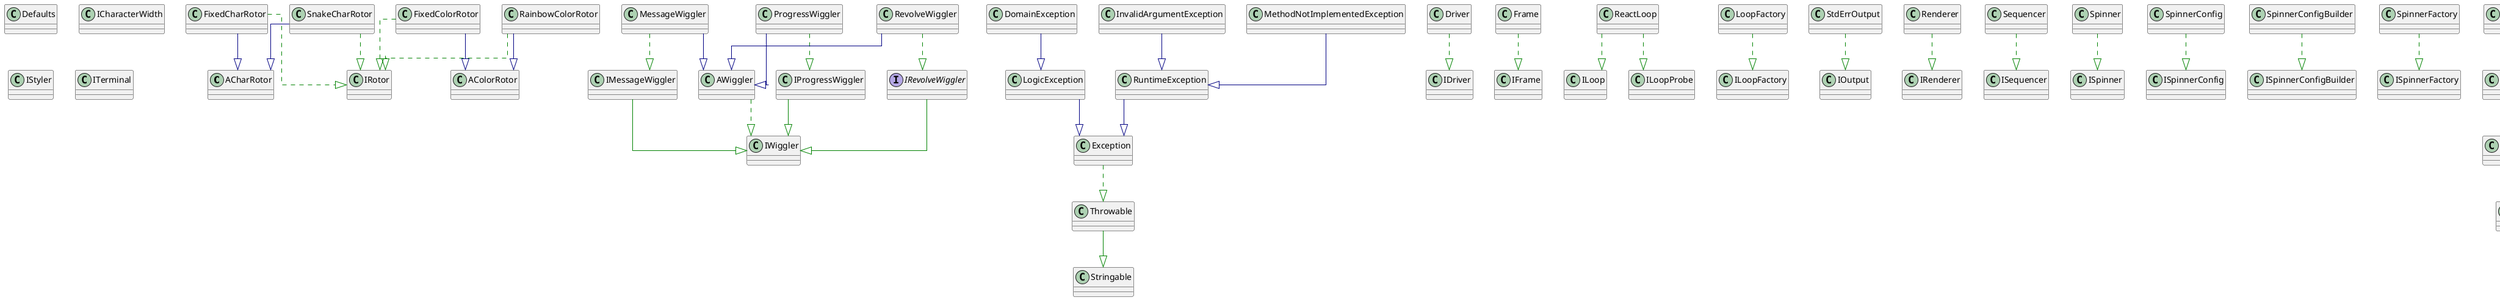 @startuml

top to bottom direction
skinparam linetype ortho

class ACharRotor
class AColorRotor
class AWiggler
class Defaults
class DomainException
class Driver
class Exception
class FixedCharRotor
class FixedColorRotor
class Frame
class ICharacterWidth
class IDriver
class IFrame
class ILoop
class ILoopFactory
class ILoopProbe
class IMessageWiggler
class IOutput
class IProgressWiggler
class IRenderer
interface IRevolveWiggler
class IRotor
class ISequencer
class ISpinner
class ISpinnerConfig
class ISpinnerConfigBuilder
class ISpinnerFactory
class IStyler
class ITerminal
class IWiggler
class IWigglerContainer
class IWriter
class InvalidArgumentException
class IteratorAggregate
class LogicException
class LoopFactory
class MessageWiggler
class MethodNotImplementedException
class ProgressWiggler
class RainbowColorRotor
class ReactLoop
class Renderer
class RevolveWiggler
class RuntimeException
class Sequencer
class SnakeCharRotor
class Spinner
class SpinnerConfig
class SpinnerConfigBuilder
class SpinnerFactory
class StdErrOutput
class Stringable
class Throwable
class Traversable
class WigglerContainer
class Writer
class iterable

AWiggler                       -[#008200,dashed]-^  IWiggler                      
DomainException                -[#000082,plain]-^  LogicException
Driver                         -[#008200,dashed]-^  IDriver
Exception                      -[#008200,dashed]-^  Throwable
FixedCharRotor                 -[#000082,plain]-^  ACharRotor
FixedCharRotor                 -[#008200,dashed]-^  IRotor
FixedColorRotor                -[#000082,plain]-^  AColorRotor
FixedColorRotor                -[#008200,dashed]-^  IRotor
Frame                          -[#008200,dashed]-^  IFrame
IMessageWiggler                -[#008200,plain]-^  IWiggler
IProgressWiggler               -[#008200,plain]-^  IWiggler
IRevolveWiggler                -[#008200,plain]-^  IWiggler
IWigglerContainer              -[#008200,plain]-^  IteratorAggregate
InvalidArgumentException       -[#000082,plain]-^  RuntimeException
IteratorAggregate              -[#008200,plain]-^  Traversable
LogicException                 -[#000082,plain]-^  Exception
LoopFactory                    -[#008200,dashed]-^  ILoopFactory
MessageWiggler                 -[#000082,plain]-^  AWiggler
MessageWiggler                 -[#008200,dashed]-^  IMessageWiggler
MethodNotImplementedException  -[#000082,plain]-^  RuntimeException
ProgressWiggler                -[#000082,plain]-^  AWiggler
ProgressWiggler                -[#008200,dashed]-^  IProgressWiggler
RainbowColorRotor              -[#000082,plain]-^  AColorRotor
RainbowColorRotor              -[#008200,dashed]-^  IRotor
ReactLoop                      -[#008200,dashed]-^  ILoop
ReactLoop                      -[#008200,dashed]-^  ILoopProbe
Renderer                       -[#008200,dashed]-^  IRenderer
RevolveWiggler                 -[#000082,plain]-^  AWiggler
RevolveWiggler                 -[#008200,dashed]-^  IRevolveWiggler
RuntimeException               -[#000082,plain]-^  Exception
Sequencer                      -[#008200,dashed]-^  ISequencer
SnakeCharRotor                 -[#000082,plain]-^  ACharRotor
SnakeCharRotor                 -[#008200,dashed]-^  IRotor
Spinner                        -[#008200,dashed]-^  ISpinner
SpinnerConfig                  -[#008200,dashed]-^  ISpinnerConfig
SpinnerConfigBuilder           -[#008200,dashed]-^  ISpinnerConfigBuilder
SpinnerFactory                 -[#008200,dashed]-^  ISpinnerFactory
StdErrOutput                   -[#008200,dashed]-^  IOutput
Throwable                      -[#008200,plain]-^  Stringable
Traversable                    -[#008200,plain]-^  iterable
WigglerContainer               -[#008200,dashed]-^  IWigglerContainer
Writer                         -[#008200,dashed]-^  IWriter
@enduml
